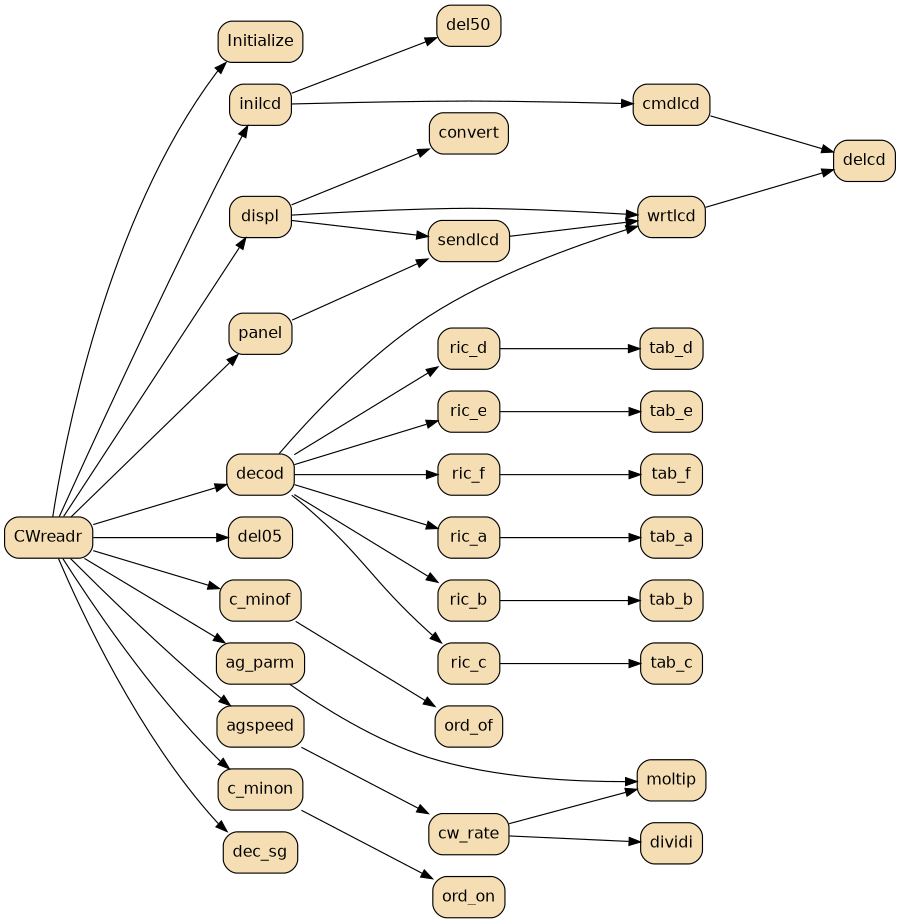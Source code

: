 digraph CWreadr
{
     size="6,7";
    rankdir="LR"; ranksep=1.5;
    node [shape=Mrecord, fontname="Helvetica",
	style=filled, fillcolor=Wheat];

    CWreadr -> Initialize;
    CWreadr -> inilcd;
    CWreadr -> panel;
    CWreadr -> del05;
    CWreadr -> displ;
    CWreadr -> c_minof;
    CWreadr -> agspeed;
    CWreadr -> decod;
    CWreadr -> c_minon;
    CWreadr -> ag_parm;
    CWreadr -> dec_sg;
    decod -> ric_a;
    decod -> ric_b;
    decod -> ric_c;
    decod -> ric_d;
    decod -> ric_e;
    decod -> ric_f;
    decod -> wrtlcd;
    ag_parm -> moltip;
    c_minon -> ord_on;
    c_minof -> ord_of;
    inilcd -> del50;
    inilcd -> cmdlcd;
    sendlcd -> wrtlcd;
    cmdlcd -> delcd;
    wrtlcd -> delcd;
    cw_rate -> moltip;
    cw_rate -> dividi;
    agspeed -> cw_rate;
    displ -> wrtlcd;
    displ -> convert;
    displ -> sendlcd;
    ric_a -> tab_a;
    ric_b -> tab_b;
    ric_c -> tab_c;
    ric_d -> tab_d;
    ric_e -> tab_e;
    ric_f -> tab_f;
    panel -> sendlcd;
}
